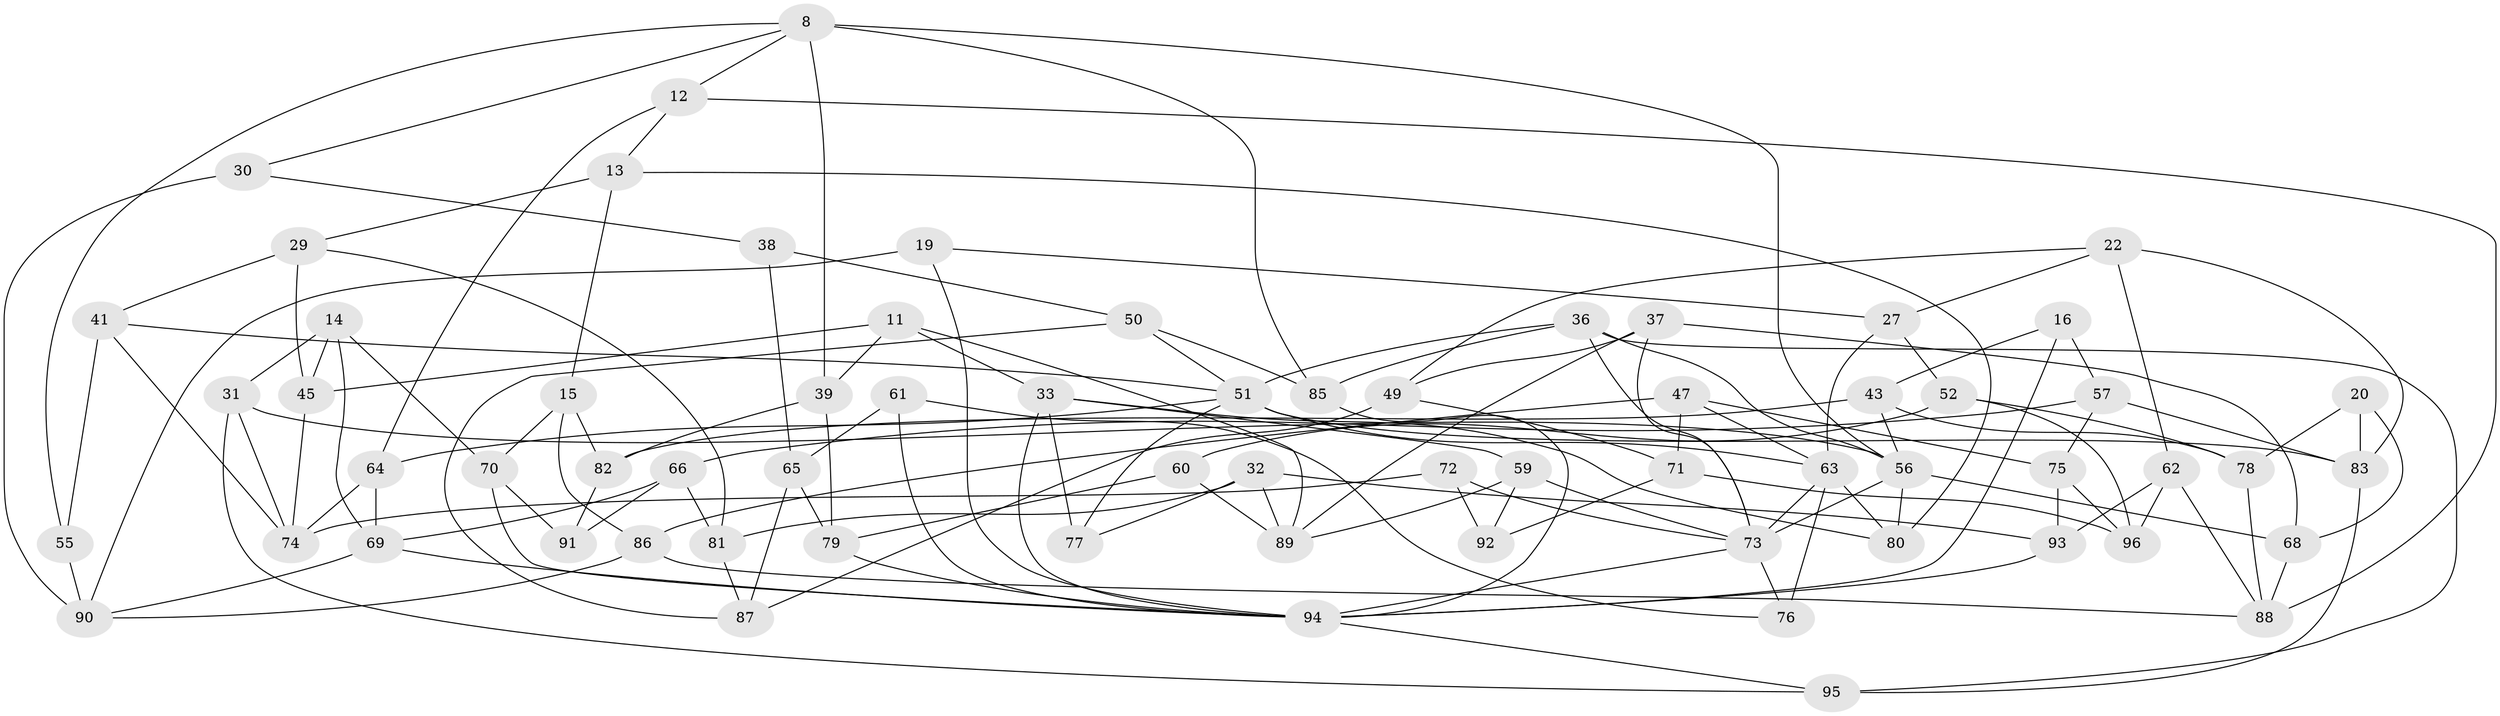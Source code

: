 // original degree distribution, {4: 1.0}
// Generated by graph-tools (version 1.1) at 2025/01/03/04/25 22:01:22]
// undirected, 67 vertices, 142 edges
graph export_dot {
graph [start="1"]
  node [color=gray90,style=filled];
  8 [super="+6"];
  11;
  12;
  13;
  14;
  15;
  16;
  19;
  20;
  22;
  27;
  29;
  30;
  31;
  32;
  33 [super="+28"];
  36 [super="+23"];
  37;
  38;
  39;
  41;
  43;
  45;
  47;
  49;
  50 [super="+21"];
  51 [super="+25"];
  52;
  55;
  56 [super="+4+44"];
  57;
  59;
  60;
  61;
  62;
  63 [super="+58"];
  64;
  65;
  66 [super="+24"];
  68 [super="+46"];
  69 [super="+17"];
  70;
  71;
  72 [super="+42"];
  73 [super="+18+54+48"];
  74 [super="+40"];
  75;
  76;
  77;
  78;
  79;
  80;
  81;
  82;
  83 [super="+10"];
  85;
  86;
  87;
  88 [super="+2"];
  89 [super="+9"];
  90 [super="+67"];
  91;
  92;
  93;
  94 [super="+34+84"];
  95;
  96;
  8 -- 55;
  8 -- 39;
  8 -- 85;
  8 -- 56;
  8 -- 12;
  8 -- 30;
  11 -- 39;
  11 -- 45;
  11 -- 89;
  11 -- 33;
  12 -- 13;
  12 -- 64;
  12 -- 88;
  13 -- 29;
  13 -- 15;
  13 -- 80;
  14 -- 31;
  14 -- 70;
  14 -- 45;
  14 -- 69;
  15 -- 82;
  15 -- 70;
  15 -- 86;
  16 -- 57;
  16 -- 94 [weight=2];
  16 -- 43;
  19 -- 94;
  19 -- 90 [weight=2];
  19 -- 27;
  20 -- 78;
  20 -- 83 [weight=2];
  20 -- 68;
  22 -- 27;
  22 -- 62;
  22 -- 49;
  22 -- 83;
  27 -- 52;
  27 -- 63;
  29 -- 81;
  29 -- 45;
  29 -- 41;
  30 -- 38;
  30 -- 90 [weight=2];
  31 -- 95;
  31 -- 56;
  31 -- 74;
  32 -- 77;
  32 -- 89;
  32 -- 81;
  32 -- 93;
  33 -- 80;
  33 -- 77 [weight=2];
  33 -- 59;
  33 -- 94;
  36 -- 95;
  36 -- 85;
  36 -- 73 [weight=2];
  36 -- 56;
  36 -- 51;
  37 -- 68;
  37 -- 49;
  37 -- 89;
  37 -- 73;
  38 -- 50 [weight=2];
  38 -- 65;
  39 -- 82;
  39 -- 79;
  41 -- 51;
  41 -- 74;
  41 -- 55;
  43 -- 78;
  43 -- 82;
  43 -- 56;
  45 -- 74;
  47 -- 75;
  47 -- 71;
  47 -- 63;
  47 -- 86;
  49 -- 87;
  49 -- 71;
  50 -- 85;
  50 -- 51 [weight=2];
  50 -- 87;
  51 -- 64;
  51 -- 83;
  51 -- 77;
  51 -- 63;
  52 -- 78;
  52 -- 96;
  52 -- 60;
  55 -- 90 [weight=2];
  56 -- 80;
  56 -- 68 [weight=2];
  56 -- 73;
  57 -- 75;
  57 -- 83;
  57 -- 66;
  59 -- 89;
  59 -- 73;
  59 -- 92;
  60 -- 79;
  60 -- 89 [weight=2];
  61 -- 65;
  61 -- 76;
  61 -- 94 [weight=2];
  62 -- 88;
  62 -- 96;
  62 -- 93;
  63 -- 80;
  63 -- 73 [weight=2];
  63 -- 76 [weight=2];
  64 -- 69;
  64 -- 74;
  65 -- 79;
  65 -- 87;
  66 -- 81;
  66 -- 91 [weight=2];
  66 -- 69 [weight=2];
  68 -- 88 [weight=2];
  69 -- 90;
  69 -- 94;
  70 -- 91;
  70 -- 94;
  71 -- 96;
  71 -- 92;
  72 -- 73 [weight=2];
  72 -- 92 [weight=2];
  72 -- 74 [weight=2];
  73 -- 76;
  73 -- 94 [weight=2];
  75 -- 93;
  75 -- 96;
  78 -- 88;
  79 -- 94;
  81 -- 87;
  82 -- 91;
  83 -- 95;
  85 -- 94;
  86 -- 90;
  86 -- 88;
  93 -- 94;
  94 -- 95;
}
